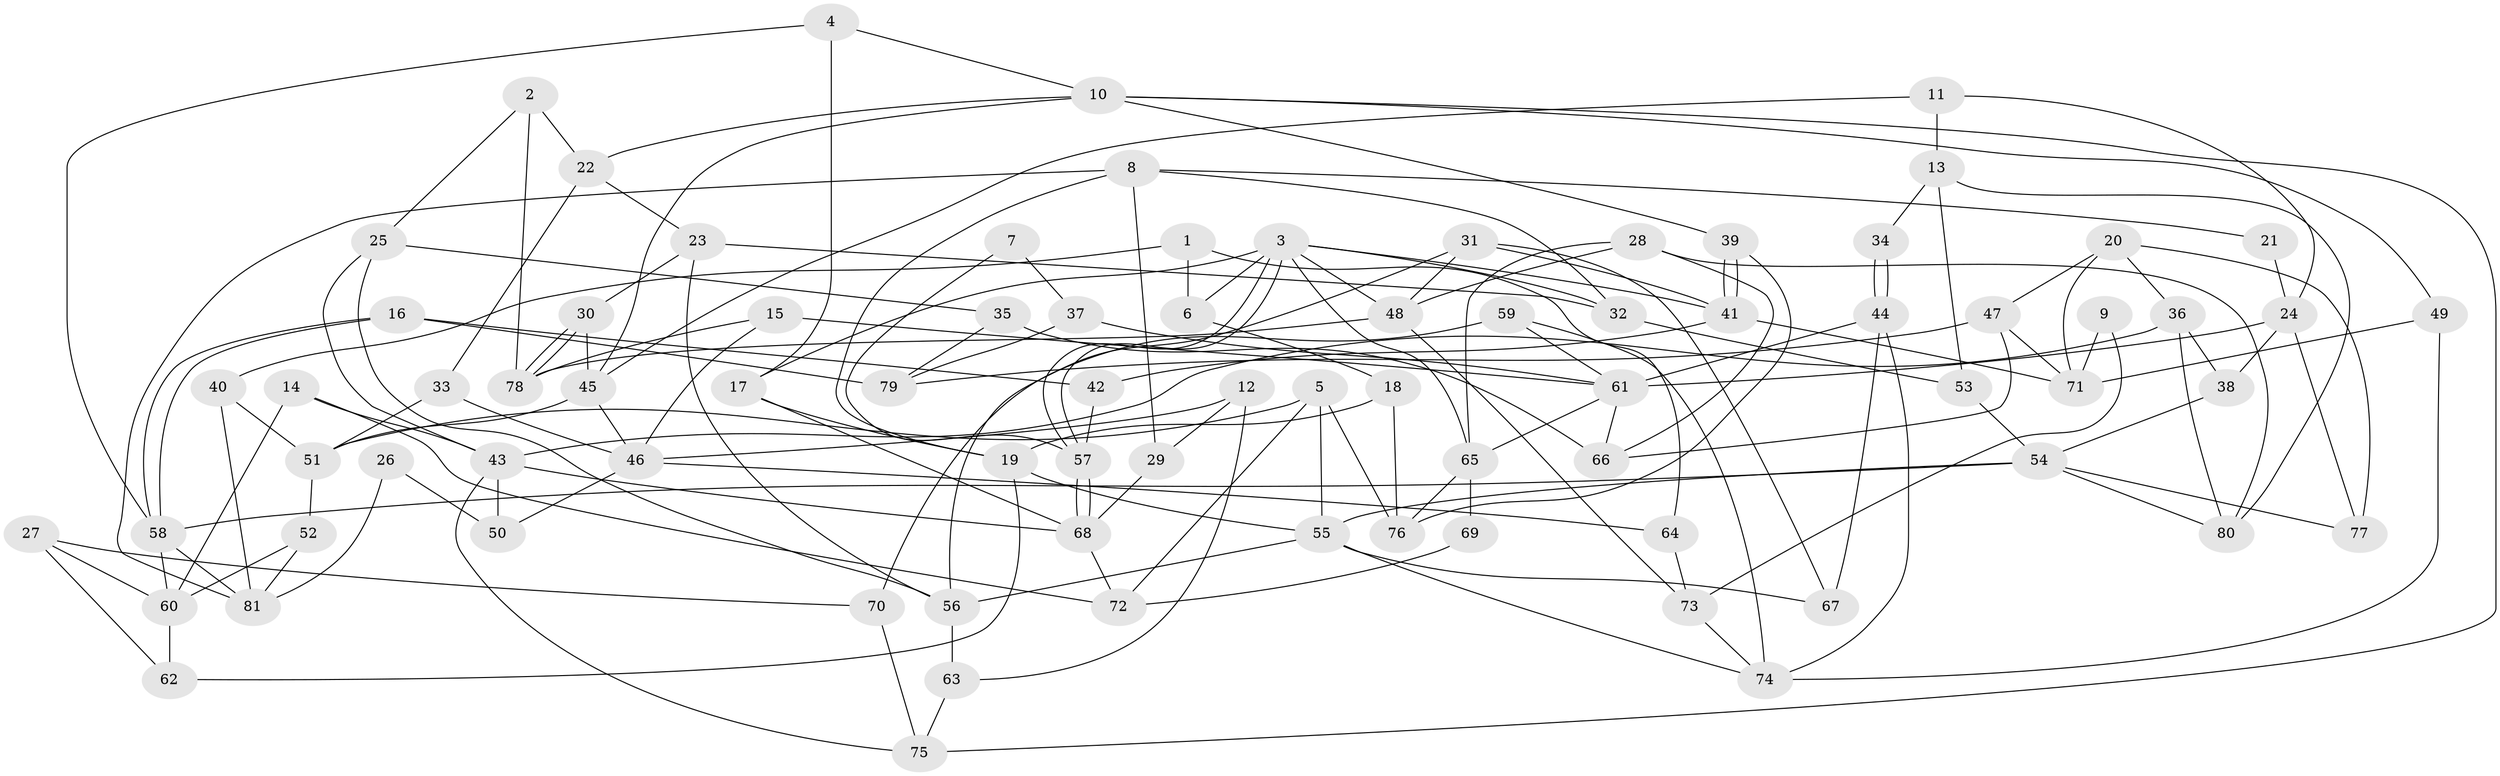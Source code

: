 // Generated by graph-tools (version 1.1) at 2025/02/03/09/25 03:02:02]
// undirected, 81 vertices, 162 edges
graph export_dot {
graph [start="1"]
  node [color=gray90,style=filled];
  1;
  2;
  3;
  4;
  5;
  6;
  7;
  8;
  9;
  10;
  11;
  12;
  13;
  14;
  15;
  16;
  17;
  18;
  19;
  20;
  21;
  22;
  23;
  24;
  25;
  26;
  27;
  28;
  29;
  30;
  31;
  32;
  33;
  34;
  35;
  36;
  37;
  38;
  39;
  40;
  41;
  42;
  43;
  44;
  45;
  46;
  47;
  48;
  49;
  50;
  51;
  52;
  53;
  54;
  55;
  56;
  57;
  58;
  59;
  60;
  61;
  62;
  63;
  64;
  65;
  66;
  67;
  68;
  69;
  70;
  71;
  72;
  73;
  74;
  75;
  76;
  77;
  78;
  79;
  80;
  81;
  1 -- 40;
  1 -- 6;
  1 -- 64;
  2 -- 78;
  2 -- 22;
  2 -- 25;
  3 -- 57;
  3 -- 57;
  3 -- 41;
  3 -- 6;
  3 -- 17;
  3 -- 32;
  3 -- 48;
  3 -- 65;
  4 -- 10;
  4 -- 58;
  4 -- 17;
  5 -- 76;
  5 -- 51;
  5 -- 55;
  5 -- 72;
  6 -- 18;
  7 -- 37;
  7 -- 57;
  8 -- 32;
  8 -- 19;
  8 -- 21;
  8 -- 29;
  8 -- 81;
  9 -- 73;
  9 -- 71;
  10 -- 45;
  10 -- 75;
  10 -- 22;
  10 -- 39;
  10 -- 49;
  11 -- 13;
  11 -- 24;
  11 -- 45;
  12 -- 46;
  12 -- 29;
  12 -- 63;
  13 -- 80;
  13 -- 53;
  13 -- 34;
  14 -- 43;
  14 -- 72;
  14 -- 60;
  15 -- 61;
  15 -- 46;
  15 -- 78;
  16 -- 42;
  16 -- 58;
  16 -- 58;
  16 -- 79;
  17 -- 19;
  17 -- 68;
  18 -- 76;
  18 -- 19;
  19 -- 55;
  19 -- 62;
  20 -- 77;
  20 -- 47;
  20 -- 36;
  20 -- 71;
  21 -- 24;
  22 -- 33;
  22 -- 23;
  23 -- 56;
  23 -- 30;
  23 -- 32;
  24 -- 38;
  24 -- 61;
  24 -- 77;
  25 -- 56;
  25 -- 35;
  25 -- 43;
  26 -- 50;
  26 -- 81;
  27 -- 70;
  27 -- 62;
  27 -- 60;
  28 -- 80;
  28 -- 48;
  28 -- 65;
  28 -- 66;
  29 -- 68;
  30 -- 78;
  30 -- 78;
  30 -- 45;
  31 -- 48;
  31 -- 41;
  31 -- 56;
  31 -- 67;
  32 -- 53;
  33 -- 46;
  33 -- 51;
  34 -- 44;
  34 -- 44;
  35 -- 66;
  35 -- 79;
  36 -- 43;
  36 -- 38;
  36 -- 80;
  37 -- 61;
  37 -- 79;
  38 -- 54;
  39 -- 41;
  39 -- 41;
  39 -- 76;
  40 -- 81;
  40 -- 51;
  41 -- 71;
  41 -- 42;
  42 -- 57;
  43 -- 68;
  43 -- 50;
  43 -- 75;
  44 -- 61;
  44 -- 67;
  44 -- 74;
  45 -- 46;
  45 -- 51;
  46 -- 64;
  46 -- 50;
  47 -- 71;
  47 -- 79;
  47 -- 66;
  48 -- 78;
  48 -- 73;
  49 -- 74;
  49 -- 71;
  51 -- 52;
  52 -- 60;
  52 -- 81;
  53 -- 54;
  54 -- 58;
  54 -- 55;
  54 -- 77;
  54 -- 80;
  55 -- 67;
  55 -- 56;
  55 -- 74;
  56 -- 63;
  57 -- 68;
  57 -- 68;
  58 -- 60;
  58 -- 81;
  59 -- 74;
  59 -- 61;
  59 -- 70;
  60 -- 62;
  61 -- 66;
  61 -- 65;
  63 -- 75;
  64 -- 73;
  65 -- 69;
  65 -- 76;
  68 -- 72;
  69 -- 72;
  70 -- 75;
  73 -- 74;
}
